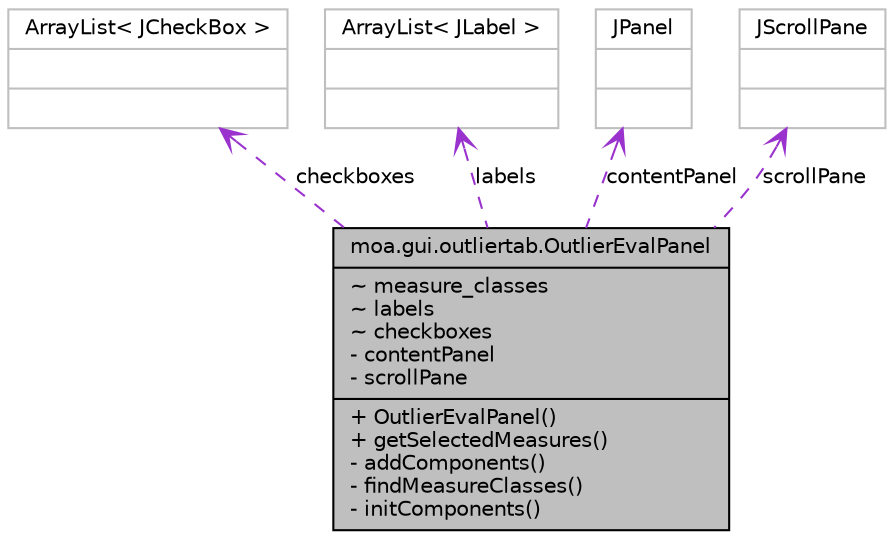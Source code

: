 digraph G
{
  edge [fontname="Helvetica",fontsize="10",labelfontname="Helvetica",labelfontsize="10"];
  node [fontname="Helvetica",fontsize="10",shape=record];
  Node1 [label="{moa.gui.outliertab.OutlierEvalPanel\n|~ measure_classes\l~ labels\l~ checkboxes\l- contentPanel\l- scrollPane\l|+ OutlierEvalPanel()\l+ getSelectedMeasures()\l- addComponents()\l- findMeasureClasses()\l- initComponents()\l}",height=0.2,width=0.4,color="black", fillcolor="grey75", style="filled" fontcolor="black"];
  Node2 -> Node1 [dir=back,color="darkorchid3",fontsize="10",style="dashed",label="checkboxes",arrowtail="open",fontname="Helvetica"];
  Node2 [label="{ArrayList\< JCheckBox \>\n||}",height=0.2,width=0.4,color="grey75", fillcolor="white", style="filled"];
  Node3 -> Node1 [dir=back,color="darkorchid3",fontsize="10",style="dashed",label="labels",arrowtail="open",fontname="Helvetica"];
  Node3 [label="{ArrayList\< JLabel \>\n||}",height=0.2,width=0.4,color="grey75", fillcolor="white", style="filled"];
  Node4 -> Node1 [dir=back,color="darkorchid3",fontsize="10",style="dashed",label="contentPanel",arrowtail="open",fontname="Helvetica"];
  Node4 [label="{JPanel\n||}",height=0.2,width=0.4,color="grey75", fillcolor="white", style="filled"];
  Node5 -> Node1 [dir=back,color="darkorchid3",fontsize="10",style="dashed",label="scrollPane",arrowtail="open",fontname="Helvetica"];
  Node5 [label="{JScrollPane\n||}",height=0.2,width=0.4,color="grey75", fillcolor="white", style="filled"];
}

